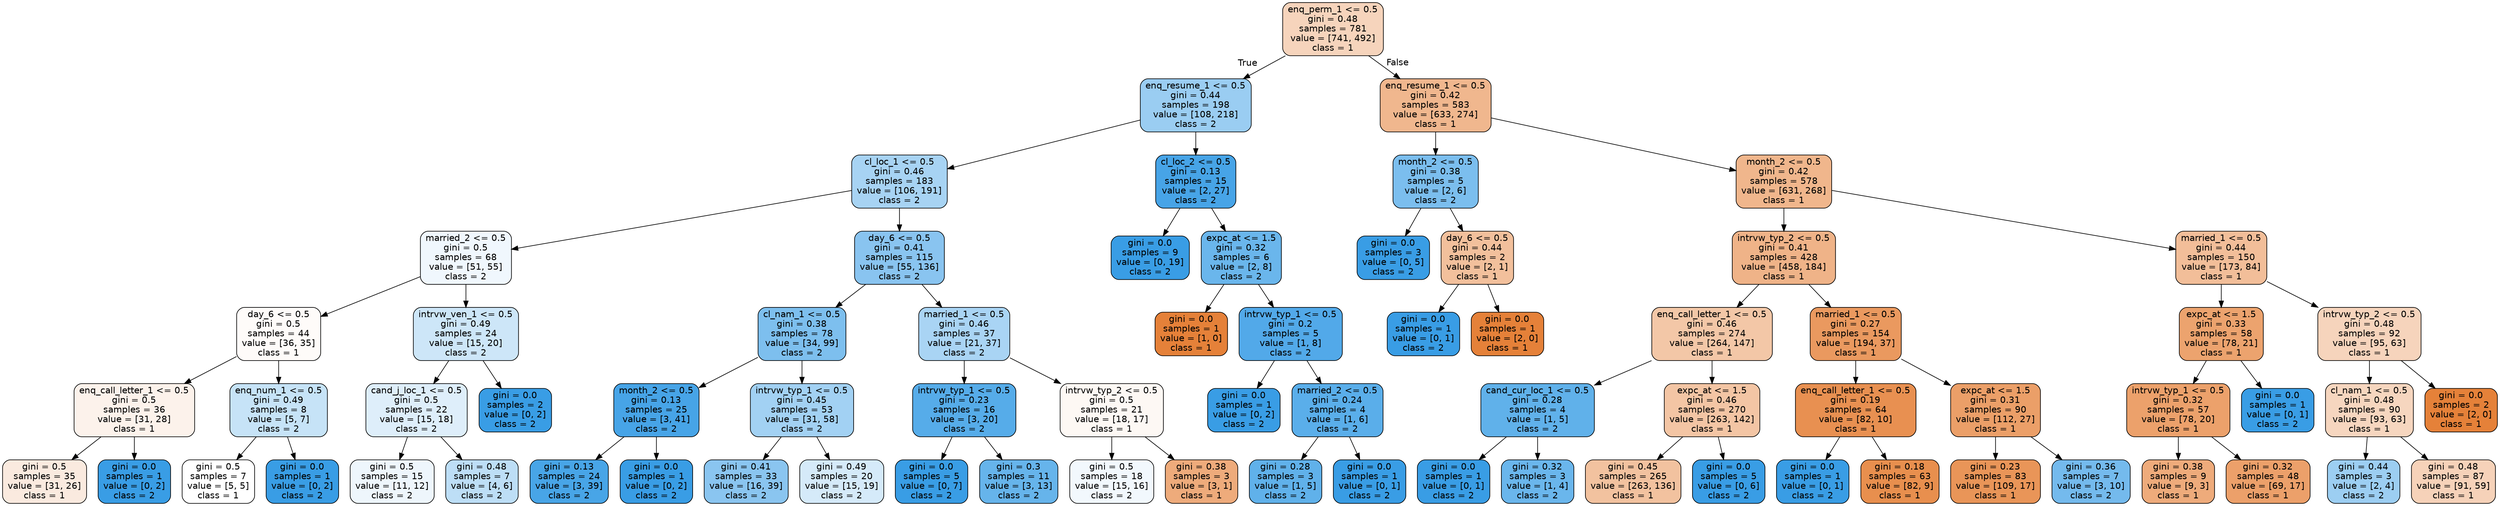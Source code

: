 digraph Tree {
node [shape=box, style="filled, rounded", color="black", fontname=helvetica] ;
edge [fontname=helvetica] ;
0 [label="enq_perm_1 <= 0.5\ngini = 0.48\nsamples = 781\nvalue = [741, 492]\nclass = 1", fillcolor="#e5813956"] ;
1 [label="enq_resume_1 <= 0.5\ngini = 0.44\nsamples = 198\nvalue = [108, 218]\nclass = 2", fillcolor="#399de581"] ;
0 -> 1 [labeldistance=2.5, labelangle=45, headlabel="True"] ;
2 [label="cl_loc_1 <= 0.5\ngini = 0.46\nsamples = 183\nvalue = [106, 191]\nclass = 2", fillcolor="#399de571"] ;
1 -> 2 ;
3 [label="married_2 <= 0.5\ngini = 0.5\nsamples = 68\nvalue = [51, 55]\nclass = 2", fillcolor="#399de513"] ;
2 -> 3 ;
4 [label="day_6 <= 0.5\ngini = 0.5\nsamples = 44\nvalue = [36, 35]\nclass = 1", fillcolor="#e5813907"] ;
3 -> 4 ;
5 [label="enq_call_letter_1 <= 0.5\ngini = 0.5\nsamples = 36\nvalue = [31, 28]\nclass = 1", fillcolor="#e5813919"] ;
4 -> 5 ;
6 [label="gini = 0.5\nsamples = 35\nvalue = [31, 26]\nclass = 1", fillcolor="#e5813929"] ;
5 -> 6 ;
7 [label="gini = 0.0\nsamples = 1\nvalue = [0, 2]\nclass = 2", fillcolor="#399de5ff"] ;
5 -> 7 ;
8 [label="enq_num_1 <= 0.5\ngini = 0.49\nsamples = 8\nvalue = [5, 7]\nclass = 2", fillcolor="#399de549"] ;
4 -> 8 ;
9 [label="gini = 0.5\nsamples = 7\nvalue = [5, 5]\nclass = 1", fillcolor="#e5813900"] ;
8 -> 9 ;
10 [label="gini = 0.0\nsamples = 1\nvalue = [0, 2]\nclass = 2", fillcolor="#399de5ff"] ;
8 -> 10 ;
11 [label="intrvw_ven_1 <= 0.5\ngini = 0.49\nsamples = 24\nvalue = [15, 20]\nclass = 2", fillcolor="#399de540"] ;
3 -> 11 ;
12 [label="cand_j_loc_1 <= 0.5\ngini = 0.5\nsamples = 22\nvalue = [15, 18]\nclass = 2", fillcolor="#399de52a"] ;
11 -> 12 ;
13 [label="gini = 0.5\nsamples = 15\nvalue = [11, 12]\nclass = 2", fillcolor="#399de515"] ;
12 -> 13 ;
14 [label="gini = 0.48\nsamples = 7\nvalue = [4, 6]\nclass = 2", fillcolor="#399de555"] ;
12 -> 14 ;
15 [label="gini = 0.0\nsamples = 2\nvalue = [0, 2]\nclass = 2", fillcolor="#399de5ff"] ;
11 -> 15 ;
16 [label="day_6 <= 0.5\ngini = 0.41\nsamples = 115\nvalue = [55, 136]\nclass = 2", fillcolor="#399de598"] ;
2 -> 16 ;
17 [label="cl_nam_1 <= 0.5\ngini = 0.38\nsamples = 78\nvalue = [34, 99]\nclass = 2", fillcolor="#399de5a7"] ;
16 -> 17 ;
18 [label="month_2 <= 0.5\ngini = 0.13\nsamples = 25\nvalue = [3, 41]\nclass = 2", fillcolor="#399de5ec"] ;
17 -> 18 ;
19 [label="gini = 0.13\nsamples = 24\nvalue = [3, 39]\nclass = 2", fillcolor="#399de5eb"] ;
18 -> 19 ;
20 [label="gini = 0.0\nsamples = 1\nvalue = [0, 2]\nclass = 2", fillcolor="#399de5ff"] ;
18 -> 20 ;
21 [label="intrvw_typ_1 <= 0.5\ngini = 0.45\nsamples = 53\nvalue = [31, 58]\nclass = 2", fillcolor="#399de577"] ;
17 -> 21 ;
22 [label="gini = 0.41\nsamples = 33\nvalue = [16, 39]\nclass = 2", fillcolor="#399de596"] ;
21 -> 22 ;
23 [label="gini = 0.49\nsamples = 20\nvalue = [15, 19]\nclass = 2", fillcolor="#399de536"] ;
21 -> 23 ;
24 [label="married_1 <= 0.5\ngini = 0.46\nsamples = 37\nvalue = [21, 37]\nclass = 2", fillcolor="#399de56e"] ;
16 -> 24 ;
25 [label="intrvw_typ_1 <= 0.5\ngini = 0.23\nsamples = 16\nvalue = [3, 20]\nclass = 2", fillcolor="#399de5d9"] ;
24 -> 25 ;
26 [label="gini = 0.0\nsamples = 5\nvalue = [0, 7]\nclass = 2", fillcolor="#399de5ff"] ;
25 -> 26 ;
27 [label="gini = 0.3\nsamples = 11\nvalue = [3, 13]\nclass = 2", fillcolor="#399de5c4"] ;
25 -> 27 ;
28 [label="intrvw_typ_2 <= 0.5\ngini = 0.5\nsamples = 21\nvalue = [18, 17]\nclass = 1", fillcolor="#e581390e"] ;
24 -> 28 ;
29 [label="gini = 0.5\nsamples = 18\nvalue = [15, 16]\nclass = 2", fillcolor="#399de510"] ;
28 -> 29 ;
30 [label="gini = 0.38\nsamples = 3\nvalue = [3, 1]\nclass = 1", fillcolor="#e58139aa"] ;
28 -> 30 ;
31 [label="cl_loc_2 <= 0.5\ngini = 0.13\nsamples = 15\nvalue = [2, 27]\nclass = 2", fillcolor="#399de5ec"] ;
1 -> 31 ;
32 [label="gini = 0.0\nsamples = 9\nvalue = [0, 19]\nclass = 2", fillcolor="#399de5ff"] ;
31 -> 32 ;
33 [label="expc_at <= 1.5\ngini = 0.32\nsamples = 6\nvalue = [2, 8]\nclass = 2", fillcolor="#399de5bf"] ;
31 -> 33 ;
34 [label="gini = 0.0\nsamples = 1\nvalue = [1, 0]\nclass = 1", fillcolor="#e58139ff"] ;
33 -> 34 ;
35 [label="intrvw_typ_1 <= 0.5\ngini = 0.2\nsamples = 5\nvalue = [1, 8]\nclass = 2", fillcolor="#399de5df"] ;
33 -> 35 ;
36 [label="gini = 0.0\nsamples = 1\nvalue = [0, 2]\nclass = 2", fillcolor="#399de5ff"] ;
35 -> 36 ;
37 [label="married_2 <= 0.5\ngini = 0.24\nsamples = 4\nvalue = [1, 6]\nclass = 2", fillcolor="#399de5d4"] ;
35 -> 37 ;
38 [label="gini = 0.28\nsamples = 3\nvalue = [1, 5]\nclass = 2", fillcolor="#399de5cc"] ;
37 -> 38 ;
39 [label="gini = 0.0\nsamples = 1\nvalue = [0, 1]\nclass = 2", fillcolor="#399de5ff"] ;
37 -> 39 ;
40 [label="enq_resume_1 <= 0.5\ngini = 0.42\nsamples = 583\nvalue = [633, 274]\nclass = 1", fillcolor="#e5813991"] ;
0 -> 40 [labeldistance=2.5, labelangle=-45, headlabel="False"] ;
41 [label="month_2 <= 0.5\ngini = 0.38\nsamples = 5\nvalue = [2, 6]\nclass = 2", fillcolor="#399de5aa"] ;
40 -> 41 ;
42 [label="gini = 0.0\nsamples = 3\nvalue = [0, 5]\nclass = 2", fillcolor="#399de5ff"] ;
41 -> 42 ;
43 [label="day_6 <= 0.5\ngini = 0.44\nsamples = 2\nvalue = [2, 1]\nclass = 1", fillcolor="#e581397f"] ;
41 -> 43 ;
44 [label="gini = 0.0\nsamples = 1\nvalue = [0, 1]\nclass = 2", fillcolor="#399de5ff"] ;
43 -> 44 ;
45 [label="gini = 0.0\nsamples = 1\nvalue = [2, 0]\nclass = 1", fillcolor="#e58139ff"] ;
43 -> 45 ;
46 [label="month_2 <= 0.5\ngini = 0.42\nsamples = 578\nvalue = [631, 268]\nclass = 1", fillcolor="#e5813993"] ;
40 -> 46 ;
47 [label="intrvw_typ_2 <= 0.5\ngini = 0.41\nsamples = 428\nvalue = [458, 184]\nclass = 1", fillcolor="#e5813999"] ;
46 -> 47 ;
48 [label="enq_call_letter_1 <= 0.5\ngini = 0.46\nsamples = 274\nvalue = [264, 147]\nclass = 1", fillcolor="#e5813971"] ;
47 -> 48 ;
49 [label="cand_cur_loc_1 <= 0.5\ngini = 0.28\nsamples = 4\nvalue = [1, 5]\nclass = 2", fillcolor="#399de5cc"] ;
48 -> 49 ;
50 [label="gini = 0.0\nsamples = 1\nvalue = [0, 1]\nclass = 2", fillcolor="#399de5ff"] ;
49 -> 50 ;
51 [label="gini = 0.32\nsamples = 3\nvalue = [1, 4]\nclass = 2", fillcolor="#399de5bf"] ;
49 -> 51 ;
52 [label="expc_at <= 1.5\ngini = 0.46\nsamples = 270\nvalue = [263, 142]\nclass = 1", fillcolor="#e5813975"] ;
48 -> 52 ;
53 [label="gini = 0.45\nsamples = 265\nvalue = [263, 136]\nclass = 1", fillcolor="#e581397b"] ;
52 -> 53 ;
54 [label="gini = 0.0\nsamples = 5\nvalue = [0, 6]\nclass = 2", fillcolor="#399de5ff"] ;
52 -> 54 ;
55 [label="married_1 <= 0.5\ngini = 0.27\nsamples = 154\nvalue = [194, 37]\nclass = 1", fillcolor="#e58139ce"] ;
47 -> 55 ;
56 [label="enq_call_letter_1 <= 0.5\ngini = 0.19\nsamples = 64\nvalue = [82, 10]\nclass = 1", fillcolor="#e58139e0"] ;
55 -> 56 ;
57 [label="gini = 0.0\nsamples = 1\nvalue = [0, 1]\nclass = 2", fillcolor="#399de5ff"] ;
56 -> 57 ;
58 [label="gini = 0.18\nsamples = 63\nvalue = [82, 9]\nclass = 1", fillcolor="#e58139e3"] ;
56 -> 58 ;
59 [label="expc_at <= 1.5\ngini = 0.31\nsamples = 90\nvalue = [112, 27]\nclass = 1", fillcolor="#e58139c2"] ;
55 -> 59 ;
60 [label="gini = 0.23\nsamples = 83\nvalue = [109, 17]\nclass = 1", fillcolor="#e58139d7"] ;
59 -> 60 ;
61 [label="gini = 0.36\nsamples = 7\nvalue = [3, 10]\nclass = 2", fillcolor="#399de5b3"] ;
59 -> 61 ;
62 [label="married_1 <= 0.5\ngini = 0.44\nsamples = 150\nvalue = [173, 84]\nclass = 1", fillcolor="#e5813983"] ;
46 -> 62 ;
63 [label="expc_at <= 1.5\ngini = 0.33\nsamples = 58\nvalue = [78, 21]\nclass = 1", fillcolor="#e58139ba"] ;
62 -> 63 ;
64 [label="intrvw_typ_1 <= 0.5\ngini = 0.32\nsamples = 57\nvalue = [78, 20]\nclass = 1", fillcolor="#e58139be"] ;
63 -> 64 ;
65 [label="gini = 0.38\nsamples = 9\nvalue = [9, 3]\nclass = 1", fillcolor="#e58139aa"] ;
64 -> 65 ;
66 [label="gini = 0.32\nsamples = 48\nvalue = [69, 17]\nclass = 1", fillcolor="#e58139c0"] ;
64 -> 66 ;
67 [label="gini = 0.0\nsamples = 1\nvalue = [0, 1]\nclass = 2", fillcolor="#399de5ff"] ;
63 -> 67 ;
68 [label="intrvw_typ_2 <= 0.5\ngini = 0.48\nsamples = 92\nvalue = [95, 63]\nclass = 1", fillcolor="#e5813956"] ;
62 -> 68 ;
69 [label="cl_nam_1 <= 0.5\ngini = 0.48\nsamples = 90\nvalue = [93, 63]\nclass = 1", fillcolor="#e5813952"] ;
68 -> 69 ;
70 [label="gini = 0.44\nsamples = 3\nvalue = [2, 4]\nclass = 2", fillcolor="#399de57f"] ;
69 -> 70 ;
71 [label="gini = 0.48\nsamples = 87\nvalue = [91, 59]\nclass = 1", fillcolor="#e581395a"] ;
69 -> 71 ;
72 [label="gini = 0.0\nsamples = 2\nvalue = [2, 0]\nclass = 1", fillcolor="#e58139ff"] ;
68 -> 72 ;
}